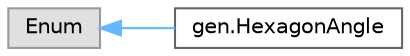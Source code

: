 digraph "Graphical Class Hierarchy"
{
 // LATEX_PDF_SIZE
  bgcolor="transparent";
  edge [fontname=Helvetica,fontsize=10,labelfontname=Helvetica,labelfontsize=10];
  node [fontname=Helvetica,fontsize=10,shape=box,height=0.2,width=0.4];
  rankdir="LR";
  Node0 [id="Node000000",label="Enum",height=0.2,width=0.4,color="grey60", fillcolor="#E0E0E0", style="filled",tooltip=" "];
  Node0 -> Node1 [id="edge125_Node000000_Node000001",dir="back",color="steelblue1",style="solid",tooltip=" "];
  Node1 [id="Node000001",label="gen.HexagonAngle",height=0.2,width=0.4,color="grey40", fillcolor="white", style="filled",URL="$d4/dee/classgen_1_1_hexagon_angle.html",tooltip=" "];
}
